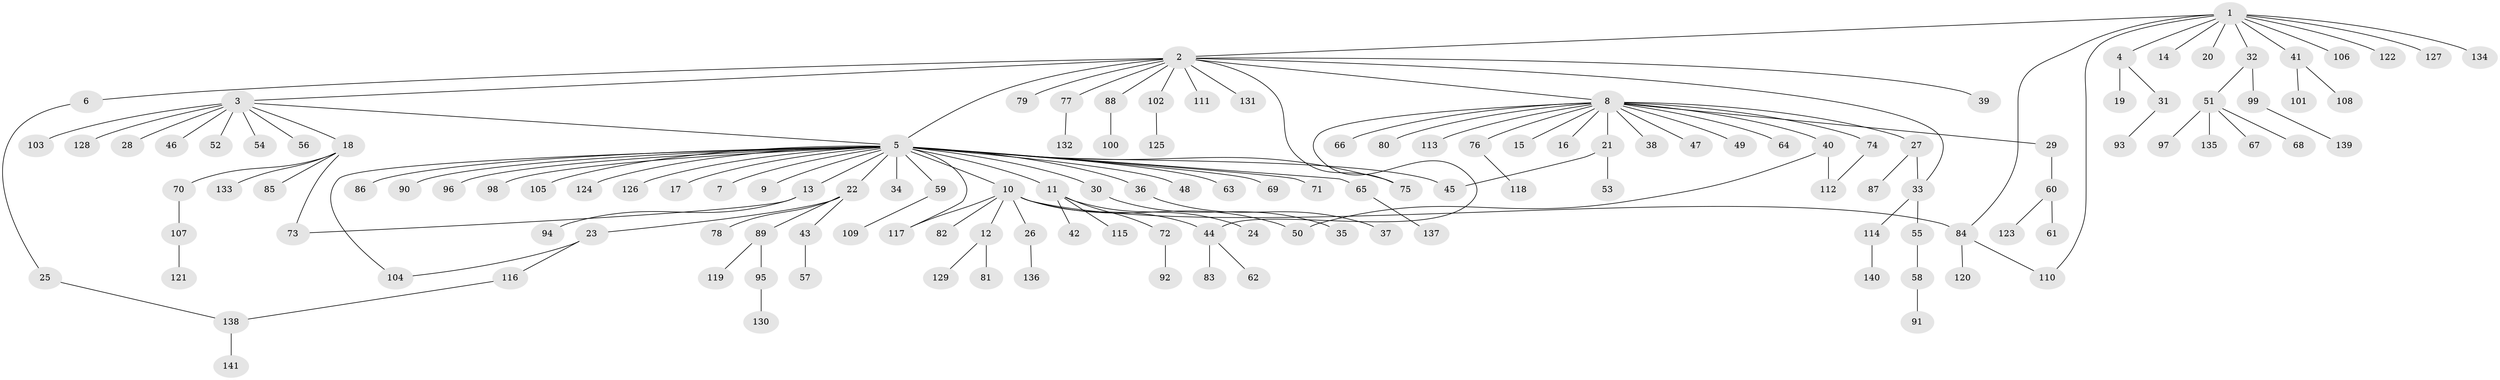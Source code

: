 // coarse degree distribution, {11: 0.011904761904761904, 24: 0.011904761904761904, 1: 0.7976190476190477, 18: 0.011904761904761904, 2: 0.10714285714285714, 4: 0.011904761904761904, 3: 0.011904761904761904, 5: 0.011904761904761904, 7: 0.011904761904761904, 19: 0.011904761904761904}
// Generated by graph-tools (version 1.1) at 2025/51/03/04/25 21:51:05]
// undirected, 141 vertices, 153 edges
graph export_dot {
graph [start="1"]
  node [color=gray90,style=filled];
  1;
  2;
  3;
  4;
  5;
  6;
  7;
  8;
  9;
  10;
  11;
  12;
  13;
  14;
  15;
  16;
  17;
  18;
  19;
  20;
  21;
  22;
  23;
  24;
  25;
  26;
  27;
  28;
  29;
  30;
  31;
  32;
  33;
  34;
  35;
  36;
  37;
  38;
  39;
  40;
  41;
  42;
  43;
  44;
  45;
  46;
  47;
  48;
  49;
  50;
  51;
  52;
  53;
  54;
  55;
  56;
  57;
  58;
  59;
  60;
  61;
  62;
  63;
  64;
  65;
  66;
  67;
  68;
  69;
  70;
  71;
  72;
  73;
  74;
  75;
  76;
  77;
  78;
  79;
  80;
  81;
  82;
  83;
  84;
  85;
  86;
  87;
  88;
  89;
  90;
  91;
  92;
  93;
  94;
  95;
  96;
  97;
  98;
  99;
  100;
  101;
  102;
  103;
  104;
  105;
  106;
  107;
  108;
  109;
  110;
  111;
  112;
  113;
  114;
  115;
  116;
  117;
  118;
  119;
  120;
  121;
  122;
  123;
  124;
  125;
  126;
  127;
  128;
  129;
  130;
  131;
  132;
  133;
  134;
  135;
  136;
  137;
  138;
  139;
  140;
  141;
  1 -- 2;
  1 -- 4;
  1 -- 14;
  1 -- 20;
  1 -- 32;
  1 -- 41;
  1 -- 84;
  1 -- 106;
  1 -- 110;
  1 -- 122;
  1 -- 127;
  1 -- 134;
  2 -- 3;
  2 -- 5;
  2 -- 6;
  2 -- 8;
  2 -- 33;
  2 -- 39;
  2 -- 75;
  2 -- 77;
  2 -- 79;
  2 -- 88;
  2 -- 102;
  2 -- 111;
  2 -- 131;
  3 -- 5;
  3 -- 18;
  3 -- 28;
  3 -- 46;
  3 -- 52;
  3 -- 54;
  3 -- 56;
  3 -- 103;
  3 -- 128;
  4 -- 19;
  4 -- 31;
  5 -- 7;
  5 -- 9;
  5 -- 10;
  5 -- 11;
  5 -- 13;
  5 -- 17;
  5 -- 22;
  5 -- 30;
  5 -- 34;
  5 -- 36;
  5 -- 45;
  5 -- 48;
  5 -- 59;
  5 -- 63;
  5 -- 65;
  5 -- 69;
  5 -- 71;
  5 -- 75;
  5 -- 86;
  5 -- 90;
  5 -- 96;
  5 -- 98;
  5 -- 104;
  5 -- 105;
  5 -- 117;
  5 -- 124;
  5 -- 126;
  6 -- 25;
  8 -- 15;
  8 -- 16;
  8 -- 21;
  8 -- 27;
  8 -- 29;
  8 -- 38;
  8 -- 40;
  8 -- 44;
  8 -- 47;
  8 -- 49;
  8 -- 64;
  8 -- 66;
  8 -- 74;
  8 -- 76;
  8 -- 80;
  8 -- 113;
  10 -- 12;
  10 -- 26;
  10 -- 44;
  10 -- 50;
  10 -- 82;
  10 -- 84;
  10 -- 117;
  11 -- 24;
  11 -- 42;
  11 -- 72;
  11 -- 115;
  12 -- 81;
  12 -- 129;
  13 -- 73;
  13 -- 94;
  18 -- 70;
  18 -- 73;
  18 -- 85;
  18 -- 133;
  21 -- 45;
  21 -- 53;
  22 -- 23;
  22 -- 43;
  22 -- 78;
  22 -- 89;
  23 -- 104;
  23 -- 116;
  25 -- 138;
  26 -- 136;
  27 -- 33;
  27 -- 87;
  29 -- 60;
  30 -- 35;
  31 -- 93;
  32 -- 51;
  32 -- 99;
  33 -- 55;
  33 -- 114;
  36 -- 37;
  40 -- 50;
  40 -- 112;
  41 -- 101;
  41 -- 108;
  43 -- 57;
  44 -- 62;
  44 -- 83;
  51 -- 67;
  51 -- 68;
  51 -- 97;
  51 -- 135;
  55 -- 58;
  58 -- 91;
  59 -- 109;
  60 -- 61;
  60 -- 123;
  65 -- 137;
  70 -- 107;
  72 -- 92;
  74 -- 112;
  76 -- 118;
  77 -- 132;
  84 -- 110;
  84 -- 120;
  88 -- 100;
  89 -- 95;
  89 -- 119;
  95 -- 130;
  99 -- 139;
  102 -- 125;
  107 -- 121;
  114 -- 140;
  116 -- 138;
  138 -- 141;
}
